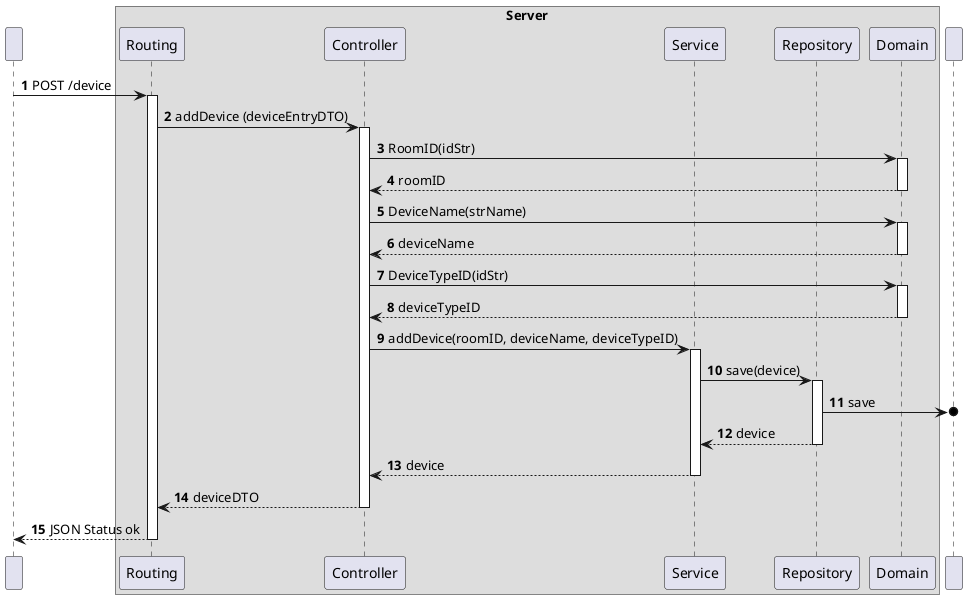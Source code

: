 @startuml
'https://plantuml.com/sequence-diagram
!pragma layout smetana

autonumber

participant " " as HTTP

box "Server"
participant "Routing" as ROUT
    participant "Controller" as CTRL
    participant "Service" as SV
    participant "Repository" as REPO
    participant "Domain" as DOM
end box
participant " " as BD

HTTP -> ROUT : POST /device
activate ROUT

ROUT -> CTRL : addDevice (deviceEntryDTO)
activate CTRL

CTRL -> DOM : RoomID(idStr)
activate DOM
DOM --> CTRL : roomID
deactivate DOM

CTRL -> DOM : DeviceName(strName)
activate DOM
DOM --> CTRL : deviceName
deactivate DOM

CTRL -> DOM : DeviceTypeID(idStr)
activate DOM
DOM --> CTRL : deviceTypeID
deactivate DOM

CTRL -> SV : addDevice(roomID, deviceName, deviceTypeID)
activate SV

SV -> REPO : save(device)
activate REPO
REPO ->o BD : save


REPO --> SV : device
deactivate REPO

SV --> CTRL : device
deactivate SV

CTRL --> ROUT : deviceDTO
deactivate CTRL

ROUT --> HTTP : JSON Status ok
deactivate ROUT


@enduml